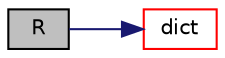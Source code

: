 digraph "R"
{
  bgcolor="transparent";
  edge [fontname="Helvetica",fontsize="10",labelfontname="Helvetica",labelfontsize="10"];
  node [fontname="Helvetica",fontsize="10",shape=record];
  rankdir="LR";
  Node2794 [label="R",height=0.2,width=0.4,color="black", fillcolor="grey75", style="filled", fontcolor="black"];
  Node2794 -> Node2795 [color="midnightblue",fontsize="10",style="solid",fontname="Helvetica"];
  Node2795 [label="dict",height=0.2,width=0.4,color="red",URL="$a26141.html#a06bd6cd525e08a04431feed2652b1d20",tooltip="Return as dictionary of entries. "];
}
